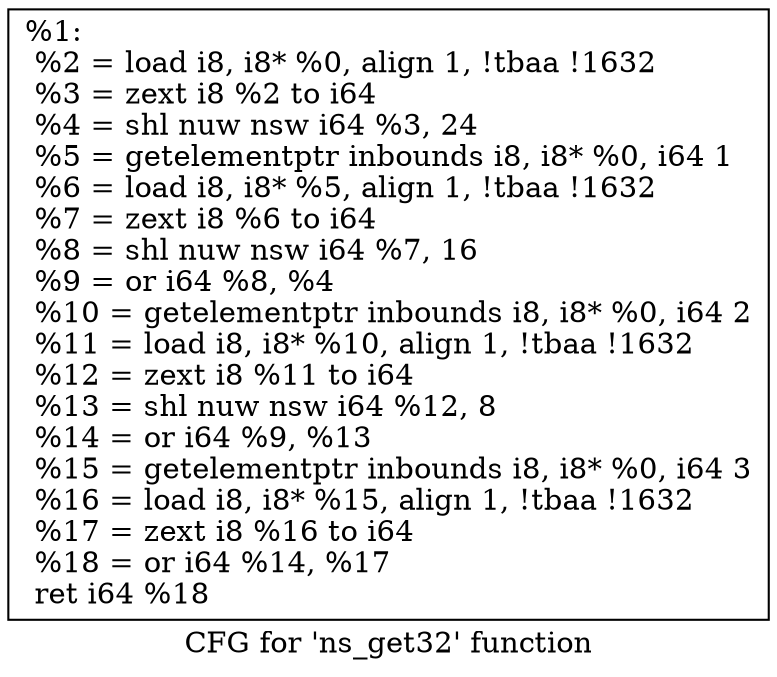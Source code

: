 digraph "CFG for 'ns_get32' function" {
	label="CFG for 'ns_get32' function";

	Node0x1c01e80 [shape=record,label="{%1:\l  %2 = load i8, i8* %0, align 1, !tbaa !1632\l  %3 = zext i8 %2 to i64\l  %4 = shl nuw nsw i64 %3, 24\l  %5 = getelementptr inbounds i8, i8* %0, i64 1\l  %6 = load i8, i8* %5, align 1, !tbaa !1632\l  %7 = zext i8 %6 to i64\l  %8 = shl nuw nsw i64 %7, 16\l  %9 = or i64 %8, %4\l  %10 = getelementptr inbounds i8, i8* %0, i64 2\l  %11 = load i8, i8* %10, align 1, !tbaa !1632\l  %12 = zext i8 %11 to i64\l  %13 = shl nuw nsw i64 %12, 8\l  %14 = or i64 %9, %13\l  %15 = getelementptr inbounds i8, i8* %0, i64 3\l  %16 = load i8, i8* %15, align 1, !tbaa !1632\l  %17 = zext i8 %16 to i64\l  %18 = or i64 %14, %17\l  ret i64 %18\l}"];
}
